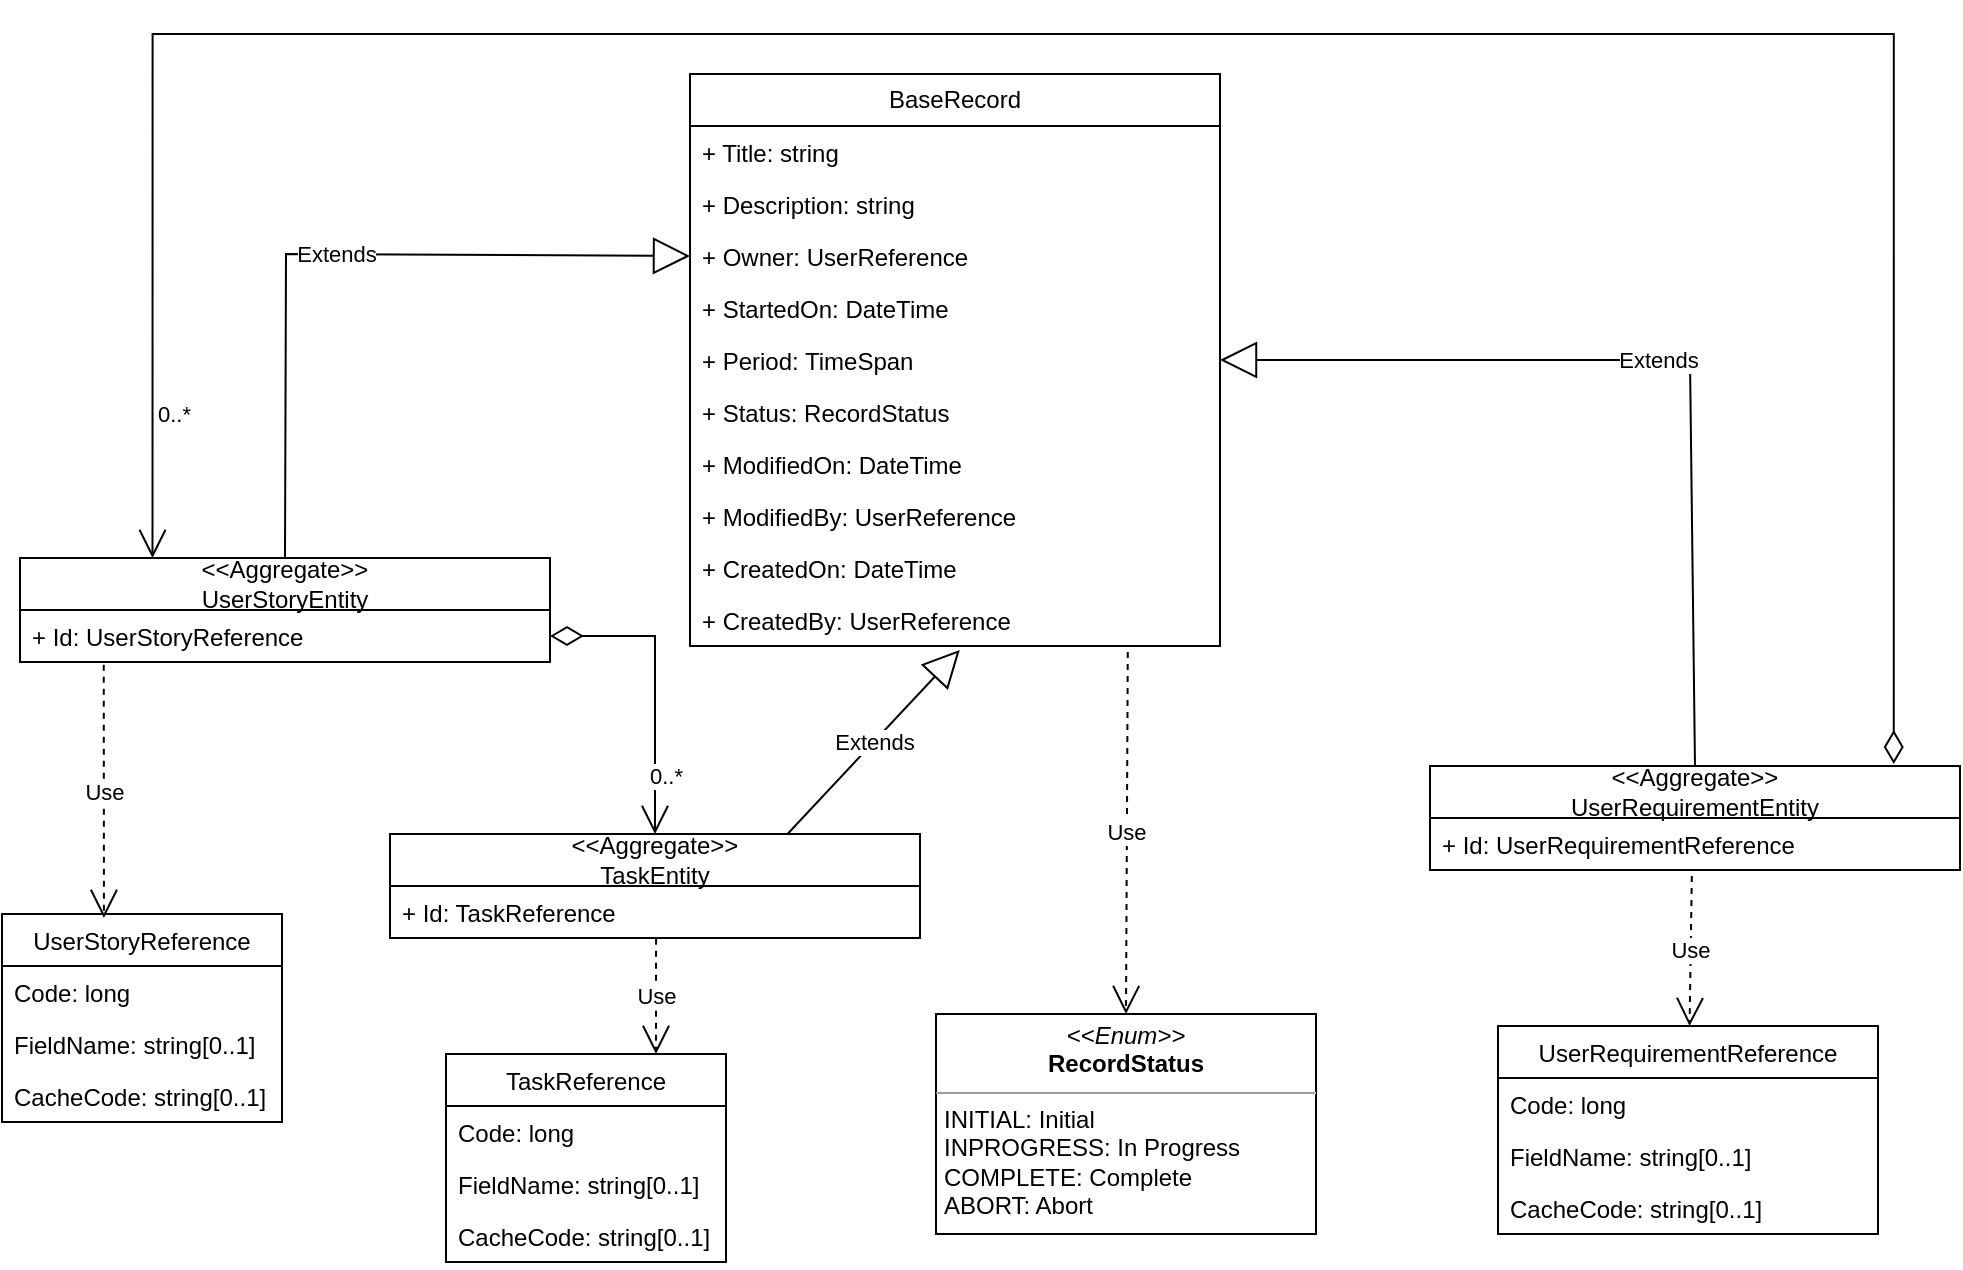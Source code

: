 <mxfile version="26.0.9" pages="2">
  <diagram id="t9QrPsvwLgoqm7C_zOxZ" name="UserRequirement">
    <mxGraphModel dx="1434" dy="2524" grid="1" gridSize="10" guides="1" tooltips="1" connect="1" arrows="1" fold="1" page="1" pageScale="1" pageWidth="1169" pageHeight="827" math="0" shadow="0">
      <root>
        <mxCell id="0" />
        <mxCell id="1" parent="0" />
        <mxCell id="5KSX7YtCixgJLzq_F9OX-1" value="&amp;lt;&amp;lt;Aggregate&amp;gt;&amp;gt;&lt;br&gt;UserStoryEntity" style="swimlane;fontStyle=0;childLayout=stackLayout;horizontal=1;startSize=26;fillColor=none;horizontalStack=0;resizeParent=1;resizeParentMax=0;resizeLast=0;collapsible=1;marginBottom=0;whiteSpace=wrap;html=1;" parent="1" vertex="1">
          <mxGeometry x="105" y="-1358" width="265" height="52" as="geometry">
            <mxRectangle x="140" y="-900" width="190" height="40" as="alternateBounds" />
          </mxGeometry>
        </mxCell>
        <mxCell id="5KSX7YtCixgJLzq_F9OX-2" value="+ Id: UserStoryReference" style="text;strokeColor=none;fillColor=none;align=left;verticalAlign=top;spacingLeft=4;spacingRight=4;overflow=hidden;rotatable=0;points=[[0,0.5],[1,0.5]];portConstraint=eastwest;whiteSpace=wrap;html=1;" parent="5KSX7YtCixgJLzq_F9OX-1" vertex="1">
          <mxGeometry y="26" width="265" height="26" as="geometry" />
        </mxCell>
        <mxCell id="5KSX7YtCixgJLzq_F9OX-13" value="&lt;p style=&quot;margin:0px;margin-top:4px;text-align:center;&quot;&gt;&lt;i&gt;&amp;lt;&amp;lt;Enum&amp;gt;&amp;gt;&lt;/i&gt;&lt;br&gt;&lt;b&gt;RecordStatus&lt;/b&gt;&lt;/p&gt;&lt;hr size=&quot;1&quot;&gt;&lt;p style=&quot;margin:0px;margin-left:4px;&quot;&gt;INITIAL: Initial&lt;/p&gt;&lt;p style=&quot;margin:0px;margin-left:4px;&quot;&gt;INPROGRESS: In Progress&lt;/p&gt;&lt;p style=&quot;margin:0px;margin-left:4px;&quot;&gt;COMPLETE: Complete&lt;/p&gt;&lt;p style=&quot;margin:0px;margin-left:4px;&quot;&gt;ABORT: Abort&lt;/p&gt;&lt;p style=&quot;margin:0px;margin-left:4px;&quot;&gt;&lt;br&gt;&lt;/p&gt;" style="verticalAlign=top;align=left;overflow=fill;fontSize=12;fontFamily=Helvetica;html=1;whiteSpace=wrap;" parent="1" vertex="1">
          <mxGeometry x="563" y="-1130" width="190" height="110" as="geometry" />
        </mxCell>
        <mxCell id="5KSX7YtCixgJLzq_F9OX-14" value="UserStoryReference" style="swimlane;fontStyle=0;childLayout=stackLayout;horizontal=1;startSize=26;fillColor=none;horizontalStack=0;resizeParent=1;resizeParentMax=0;resizeLast=0;collapsible=1;marginBottom=0;" parent="1" vertex="1">
          <mxGeometry x="96" y="-1180" width="140" height="104" as="geometry" />
        </mxCell>
        <mxCell id="5KSX7YtCixgJLzq_F9OX-15" value="Code: long" style="text;strokeColor=none;fillColor=none;align=left;verticalAlign=top;spacingLeft=4;spacingRight=4;overflow=hidden;rotatable=0;points=[[0,0.5],[1,0.5]];portConstraint=eastwest;" parent="5KSX7YtCixgJLzq_F9OX-14" vertex="1">
          <mxGeometry y="26" width="140" height="26" as="geometry" />
        </mxCell>
        <mxCell id="5KSX7YtCixgJLzq_F9OX-16" value="FieldName: string[0..1]" style="text;strokeColor=none;fillColor=none;align=left;verticalAlign=top;spacingLeft=4;spacingRight=4;overflow=hidden;rotatable=0;points=[[0,0.5],[1,0.5]];portConstraint=eastwest;" parent="5KSX7YtCixgJLzq_F9OX-14" vertex="1">
          <mxGeometry y="52" width="140" height="26" as="geometry" />
        </mxCell>
        <mxCell id="5KSX7YtCixgJLzq_F9OX-17" value="CacheCode: string[0..1]" style="text;strokeColor=none;fillColor=none;align=left;verticalAlign=top;spacingLeft=4;spacingRight=4;overflow=hidden;rotatable=0;points=[[0,0.5],[1,0.5]];portConstraint=eastwest;" parent="5KSX7YtCixgJLzq_F9OX-14" vertex="1">
          <mxGeometry y="78" width="140" height="26" as="geometry" />
        </mxCell>
        <mxCell id="5KSX7YtCixgJLzq_F9OX-20" value="&amp;lt;&amp;lt;Aggregate&amp;gt;&amp;gt;&lt;br&gt;TaskEntity" style="swimlane;fontStyle=0;childLayout=stackLayout;horizontal=1;startSize=26;fillColor=none;horizontalStack=0;resizeParent=1;resizeParentMax=0;resizeLast=0;collapsible=1;marginBottom=0;whiteSpace=wrap;html=1;" parent="1" vertex="1">
          <mxGeometry x="290" y="-1220" width="265" height="52" as="geometry" />
        </mxCell>
        <mxCell id="5KSX7YtCixgJLzq_F9OX-21" value="+ Id: TaskReference" style="text;strokeColor=none;fillColor=none;align=left;verticalAlign=top;spacingLeft=4;spacingRight=4;overflow=hidden;rotatable=0;points=[[0,0.5],[1,0.5]];portConstraint=eastwest;whiteSpace=wrap;html=1;" parent="5KSX7YtCixgJLzq_F9OX-20" vertex="1">
          <mxGeometry y="26" width="265" height="26" as="geometry" />
        </mxCell>
        <mxCell id="5KSX7YtCixgJLzq_F9OX-33" value="TaskReference" style="swimlane;fontStyle=0;childLayout=stackLayout;horizontal=1;startSize=26;fillColor=none;horizontalStack=0;resizeParent=1;resizeParentMax=0;resizeLast=0;collapsible=1;marginBottom=0;" parent="1" vertex="1">
          <mxGeometry x="318" y="-1110" width="140" height="104" as="geometry" />
        </mxCell>
        <mxCell id="5KSX7YtCixgJLzq_F9OX-34" value="Code: long" style="text;strokeColor=none;fillColor=none;align=left;verticalAlign=top;spacingLeft=4;spacingRight=4;overflow=hidden;rotatable=0;points=[[0,0.5],[1,0.5]];portConstraint=eastwest;" parent="5KSX7YtCixgJLzq_F9OX-33" vertex="1">
          <mxGeometry y="26" width="140" height="26" as="geometry" />
        </mxCell>
        <mxCell id="5KSX7YtCixgJLzq_F9OX-35" value="FieldName: string[0..1]" style="text;strokeColor=none;fillColor=none;align=left;verticalAlign=top;spacingLeft=4;spacingRight=4;overflow=hidden;rotatable=0;points=[[0,0.5],[1,0.5]];portConstraint=eastwest;" parent="5KSX7YtCixgJLzq_F9OX-33" vertex="1">
          <mxGeometry y="52" width="140" height="26" as="geometry" />
        </mxCell>
        <mxCell id="5KSX7YtCixgJLzq_F9OX-36" value="CacheCode: string[0..1]" style="text;strokeColor=none;fillColor=none;align=left;verticalAlign=top;spacingLeft=4;spacingRight=4;overflow=hidden;rotatable=0;points=[[0,0.5],[1,0.5]];portConstraint=eastwest;" parent="5KSX7YtCixgJLzq_F9OX-33" vertex="1">
          <mxGeometry y="78" width="140" height="26" as="geometry" />
        </mxCell>
        <mxCell id="5KSX7YtCixgJLzq_F9OX-37" value="0..*" style="endArrow=open;html=1;endSize=12;startArrow=diamondThin;startSize=14;startFill=0;edgeStyle=orthogonalEdgeStyle;align=left;verticalAlign=bottom;rounded=0;exitX=1;exitY=0.5;exitDx=0;exitDy=0;entryX=0.5;entryY=0;entryDx=0;entryDy=0;" parent="1" source="5KSX7YtCixgJLzq_F9OX-2" target="5KSX7YtCixgJLzq_F9OX-20" edge="1">
          <mxGeometry x="0.733" y="-5" relative="1" as="geometry">
            <mxPoint x="567.5" y="-1278" as="sourcePoint" />
            <mxPoint x="470" y="-928" as="targetPoint" />
            <mxPoint as="offset" />
          </mxGeometry>
        </mxCell>
        <mxCell id="5KSX7YtCixgJLzq_F9OX-38" value="Use" style="endArrow=open;endSize=12;dashed=1;html=1;rounded=0;entryX=0.364;entryY=0.019;entryDx=0;entryDy=0;exitX=0.158;exitY=1.053;exitDx=0;exitDy=0;entryPerimeter=0;exitPerimeter=0;" parent="1" source="5KSX7YtCixgJLzq_F9OX-2" target="5KSX7YtCixgJLzq_F9OX-14" edge="1">
          <mxGeometry width="160" relative="1" as="geometry">
            <mxPoint x="60" y="-1149" as="sourcePoint" />
            <mxPoint x="30" y="-768" as="targetPoint" />
            <Array as="points" />
          </mxGeometry>
        </mxCell>
        <mxCell id="5KSX7YtCixgJLzq_F9OX-39" value="Use" style="endArrow=open;endSize=12;dashed=1;html=1;rounded=0;exitX=0.502;exitY=1.014;exitDx=0;exitDy=0;entryX=0.75;entryY=0;entryDx=0;entryDy=0;exitPerimeter=0;" parent="1" source="5KSX7YtCixgJLzq_F9OX-21" target="5KSX7YtCixgJLzq_F9OX-33" edge="1">
          <mxGeometry width="160" relative="1" as="geometry">
            <mxPoint x="450" y="-978" as="sourcePoint" />
            <mxPoint x="610" y="-978" as="targetPoint" />
          </mxGeometry>
        </mxCell>
        <mxCell id="B-n4XSUnvpZ0yT4Hbheq-2" value="&amp;lt;&amp;lt;Aggregate&amp;gt;&amp;gt;&lt;br&gt;UserRequirementEntity" style="swimlane;fontStyle=0;childLayout=stackLayout;horizontal=1;startSize=26;fillColor=none;horizontalStack=0;resizeParent=1;resizeParentMax=0;resizeLast=0;collapsible=1;marginBottom=0;whiteSpace=wrap;html=1;" parent="1" vertex="1">
          <mxGeometry x="810" y="-1254" width="265" height="52" as="geometry">
            <mxRectangle x="140" y="-900" width="190" height="40" as="alternateBounds" />
          </mxGeometry>
        </mxCell>
        <mxCell id="B-n4XSUnvpZ0yT4Hbheq-3" value="+ Id: UserRequirementReference" style="text;strokeColor=none;fillColor=none;align=left;verticalAlign=top;spacingLeft=4;spacingRight=4;overflow=hidden;rotatable=0;points=[[0,0.5],[1,0.5]];portConstraint=eastwest;whiteSpace=wrap;html=1;" parent="B-n4XSUnvpZ0yT4Hbheq-2" vertex="1">
          <mxGeometry y="26" width="265" height="26" as="geometry" />
        </mxCell>
        <mxCell id="B-n4XSUnvpZ0yT4Hbheq-39" value="UserRequirementReference" style="swimlane;fontStyle=0;childLayout=stackLayout;horizontal=1;startSize=26;fillColor=none;horizontalStack=0;resizeParent=1;resizeParentMax=0;resizeLast=0;collapsible=1;marginBottom=0;" parent="1" vertex="1">
          <mxGeometry x="844" y="-1124" width="190" height="104" as="geometry" />
        </mxCell>
        <mxCell id="B-n4XSUnvpZ0yT4Hbheq-40" value="Code: long" style="text;strokeColor=none;fillColor=none;align=left;verticalAlign=top;spacingLeft=4;spacingRight=4;overflow=hidden;rotatable=0;points=[[0,0.5],[1,0.5]];portConstraint=eastwest;" parent="B-n4XSUnvpZ0yT4Hbheq-39" vertex="1">
          <mxGeometry y="26" width="190" height="26" as="geometry" />
        </mxCell>
        <mxCell id="B-n4XSUnvpZ0yT4Hbheq-41" value="FieldName: string[0..1]" style="text;strokeColor=none;fillColor=none;align=left;verticalAlign=top;spacingLeft=4;spacingRight=4;overflow=hidden;rotatable=0;points=[[0,0.5],[1,0.5]];portConstraint=eastwest;" parent="B-n4XSUnvpZ0yT4Hbheq-39" vertex="1">
          <mxGeometry y="52" width="190" height="26" as="geometry" />
        </mxCell>
        <mxCell id="B-n4XSUnvpZ0yT4Hbheq-42" value="CacheCode: string[0..1]" style="text;strokeColor=none;fillColor=none;align=left;verticalAlign=top;spacingLeft=4;spacingRight=4;overflow=hidden;rotatable=0;points=[[0,0.5],[1,0.5]];portConstraint=eastwest;" parent="B-n4XSUnvpZ0yT4Hbheq-39" vertex="1">
          <mxGeometry y="78" width="190" height="26" as="geometry" />
        </mxCell>
        <mxCell id="B-n4XSUnvpZ0yT4Hbheq-44" value="Use" style="endArrow=open;endSize=12;dashed=1;html=1;rounded=0;exitX=0.494;exitY=1.115;exitDx=0;exitDy=0;exitPerimeter=0;" parent="1" source="B-n4XSUnvpZ0yT4Hbheq-3" target="B-n4XSUnvpZ0yT4Hbheq-39" edge="1">
          <mxGeometry width="160" relative="1" as="geometry">
            <mxPoint x="1036" y="-1045" as="sourcePoint" />
            <mxPoint x="1045" y="-972" as="targetPoint" />
          </mxGeometry>
        </mxCell>
        <mxCell id="B-n4XSUnvpZ0yT4Hbheq-45" value="BaseRecord" style="swimlane;fontStyle=0;childLayout=stackLayout;horizontal=1;startSize=26;fillColor=none;horizontalStack=0;resizeParent=1;resizeParentMax=0;resizeLast=0;collapsible=1;marginBottom=0;whiteSpace=wrap;html=1;" parent="1" vertex="1">
          <mxGeometry x="440" y="-1600" width="265" height="286" as="geometry">
            <mxRectangle x="140" y="-900" width="190" height="40" as="alternateBounds" />
          </mxGeometry>
        </mxCell>
        <mxCell id="B-n4XSUnvpZ0yT4Hbheq-47" value="+ Title: string" style="text;strokeColor=none;fillColor=none;align=left;verticalAlign=top;spacingLeft=4;spacingRight=4;overflow=hidden;rotatable=0;points=[[0,0.5],[1,0.5]];portConstraint=eastwest;whiteSpace=wrap;html=1;" parent="B-n4XSUnvpZ0yT4Hbheq-45" vertex="1">
          <mxGeometry y="26" width="265" height="26" as="geometry" />
        </mxCell>
        <mxCell id="B-n4XSUnvpZ0yT4Hbheq-48" value="+ Description: string" style="text;strokeColor=none;fillColor=none;align=left;verticalAlign=top;spacingLeft=4;spacingRight=4;overflow=hidden;rotatable=0;points=[[0,0.5],[1,0.5]];portConstraint=eastwest;whiteSpace=wrap;html=1;" parent="B-n4XSUnvpZ0yT4Hbheq-45" vertex="1">
          <mxGeometry y="52" width="265" height="26" as="geometry" />
        </mxCell>
        <mxCell id="B-n4XSUnvpZ0yT4Hbheq-49" value="+ Owner: UserReference" style="text;strokeColor=none;fillColor=none;align=left;verticalAlign=top;spacingLeft=4;spacingRight=4;overflow=hidden;rotatable=0;points=[[0,0.5],[1,0.5]];portConstraint=eastwest;whiteSpace=wrap;html=1;" parent="B-n4XSUnvpZ0yT4Hbheq-45" vertex="1">
          <mxGeometry y="78" width="265" height="26" as="geometry" />
        </mxCell>
        <mxCell id="B-n4XSUnvpZ0yT4Hbheq-50" value="+ StartedOn: DateTime" style="text;strokeColor=none;fillColor=none;align=left;verticalAlign=top;spacingLeft=4;spacingRight=4;overflow=hidden;rotatable=0;points=[[0,0.5],[1,0.5]];portConstraint=eastwest;whiteSpace=wrap;html=1;" parent="B-n4XSUnvpZ0yT4Hbheq-45" vertex="1">
          <mxGeometry y="104" width="265" height="26" as="geometry" />
        </mxCell>
        <mxCell id="B-n4XSUnvpZ0yT4Hbheq-51" value="+ Period: TimeSpan" style="text;strokeColor=none;fillColor=none;align=left;verticalAlign=top;spacingLeft=4;spacingRight=4;overflow=hidden;rotatable=0;points=[[0,0.5],[1,0.5]];portConstraint=eastwest;whiteSpace=wrap;html=1;" parent="B-n4XSUnvpZ0yT4Hbheq-45" vertex="1">
          <mxGeometry y="130" width="265" height="26" as="geometry" />
        </mxCell>
        <mxCell id="B-n4XSUnvpZ0yT4Hbheq-52" value="+ Status: RecordStatus" style="text;strokeColor=none;fillColor=none;align=left;verticalAlign=top;spacingLeft=4;spacingRight=4;overflow=hidden;rotatable=0;points=[[0,0.5],[1,0.5]];portConstraint=eastwest;whiteSpace=wrap;html=1;" parent="B-n4XSUnvpZ0yT4Hbheq-45" vertex="1">
          <mxGeometry y="156" width="265" height="26" as="geometry" />
        </mxCell>
        <mxCell id="B-n4XSUnvpZ0yT4Hbheq-53" value="+ ModifiedOn: DateTime" style="text;strokeColor=none;fillColor=none;align=left;verticalAlign=top;spacingLeft=4;spacingRight=4;overflow=hidden;rotatable=0;points=[[0,0.5],[1,0.5]];portConstraint=eastwest;whiteSpace=wrap;html=1;" parent="B-n4XSUnvpZ0yT4Hbheq-45" vertex="1">
          <mxGeometry y="182" width="265" height="26" as="geometry" />
        </mxCell>
        <mxCell id="B-n4XSUnvpZ0yT4Hbheq-54" value="+ ModifiedBy: UserReference" style="text;strokeColor=none;fillColor=none;align=left;verticalAlign=top;spacingLeft=4;spacingRight=4;overflow=hidden;rotatable=0;points=[[0,0.5],[1,0.5]];portConstraint=eastwest;whiteSpace=wrap;html=1;" parent="B-n4XSUnvpZ0yT4Hbheq-45" vertex="1">
          <mxGeometry y="208" width="265" height="26" as="geometry" />
        </mxCell>
        <mxCell id="B-n4XSUnvpZ0yT4Hbheq-55" value="+ CreatedOn: DateTime" style="text;strokeColor=none;fillColor=none;align=left;verticalAlign=top;spacingLeft=4;spacingRight=4;overflow=hidden;rotatable=0;points=[[0,0.5],[1,0.5]];portConstraint=eastwest;whiteSpace=wrap;html=1;" parent="B-n4XSUnvpZ0yT4Hbheq-45" vertex="1">
          <mxGeometry y="234" width="265" height="26" as="geometry" />
        </mxCell>
        <mxCell id="B-n4XSUnvpZ0yT4Hbheq-56" value="+ CreatedBy: UserReference" style="text;strokeColor=none;fillColor=none;align=left;verticalAlign=top;spacingLeft=4;spacingRight=4;overflow=hidden;rotatable=0;points=[[0,0.5],[1,0.5]];portConstraint=eastwest;whiteSpace=wrap;html=1;" parent="B-n4XSUnvpZ0yT4Hbheq-45" vertex="1">
          <mxGeometry y="260" width="265" height="26" as="geometry" />
        </mxCell>
        <mxCell id="B-n4XSUnvpZ0yT4Hbheq-60" value="Extends" style="endArrow=block;endSize=16;endFill=0;html=1;rounded=0;entryX=1;entryY=0.5;entryDx=0;entryDy=0;exitX=0.5;exitY=0;exitDx=0;exitDy=0;" parent="1" source="B-n4XSUnvpZ0yT4Hbheq-2" target="B-n4XSUnvpZ0yT4Hbheq-51" edge="1">
          <mxGeometry width="160" relative="1" as="geometry">
            <mxPoint x="430" y="-1230" as="sourcePoint" />
            <mxPoint x="590" y="-1230" as="targetPoint" />
            <Array as="points">
              <mxPoint x="940" y="-1457" />
            </Array>
          </mxGeometry>
        </mxCell>
        <mxCell id="B-n4XSUnvpZ0yT4Hbheq-61" value="Extends" style="endArrow=block;endSize=16;endFill=0;html=1;rounded=0;entryX=0;entryY=0.5;entryDx=0;entryDy=0;exitX=0.5;exitY=0;exitDx=0;exitDy=0;" parent="1" source="5KSX7YtCixgJLzq_F9OX-1" target="B-n4XSUnvpZ0yT4Hbheq-49" edge="1">
          <mxGeometry width="160" relative="1" as="geometry">
            <mxPoint x="430" y="-1230" as="sourcePoint" />
            <mxPoint x="590" y="-1230" as="targetPoint" />
            <Array as="points">
              <mxPoint x="238" y="-1510" />
            </Array>
          </mxGeometry>
        </mxCell>
        <mxCell id="B-n4XSUnvpZ0yT4Hbheq-63" value="Extends" style="endArrow=block;endSize=16;endFill=0;html=1;rounded=0;entryX=0.509;entryY=1.077;entryDx=0;entryDy=0;exitX=0.75;exitY=0;exitDx=0;exitDy=0;entryPerimeter=0;" parent="1" source="5KSX7YtCixgJLzq_F9OX-20" target="B-n4XSUnvpZ0yT4Hbheq-56" edge="1">
          <mxGeometry width="160" relative="1" as="geometry">
            <mxPoint x="248" y="-1348" as="sourcePoint" />
            <mxPoint x="450" y="-1499" as="targetPoint" />
            <Array as="points" />
          </mxGeometry>
        </mxCell>
        <mxCell id="B-n4XSUnvpZ0yT4Hbheq-64" value="Use" style="endArrow=open;endSize=12;dashed=1;html=1;rounded=0;entryX=0.5;entryY=0;entryDx=0;entryDy=0;exitX=0.826;exitY=1.115;exitDx=0;exitDy=0;exitPerimeter=0;" parent="1" source="B-n4XSUnvpZ0yT4Hbheq-56" target="5KSX7YtCixgJLzq_F9OX-13" edge="1">
          <mxGeometry width="160" relative="1" as="geometry">
            <mxPoint x="157" y="-1295" as="sourcePoint" />
            <mxPoint x="161" y="-1168" as="targetPoint" />
            <Array as="points" />
          </mxGeometry>
        </mxCell>
        <mxCell id="B-n4XSUnvpZ0yT4Hbheq-65" value="0..*" style="endArrow=open;html=1;endSize=12;startArrow=diamondThin;startSize=14;startFill=0;edgeStyle=orthogonalEdgeStyle;align=left;verticalAlign=bottom;rounded=0;exitX=0.875;exitY=-0.019;exitDx=0;exitDy=0;exitPerimeter=0;entryX=0.25;entryY=0;entryDx=0;entryDy=0;" parent="1" source="B-n4XSUnvpZ0yT4Hbheq-2" target="5KSX7YtCixgJLzq_F9OX-1" edge="1">
          <mxGeometry x="0.916" y="1" relative="1" as="geometry">
            <mxPoint x="380" y="-1309" as="sourcePoint" />
            <mxPoint x="120" y="-1410" as="targetPoint" />
            <mxPoint as="offset" />
            <Array as="points">
              <mxPoint x="1042" y="-1620" />
              <mxPoint x="171" y="-1620" />
            </Array>
          </mxGeometry>
        </mxCell>
      </root>
    </mxGraphModel>
  </diagram>
  <diagram id="zZZVDseGxbEQuREQ_UmV" name="User">
    <mxGraphModel dx="1434" dy="870" grid="1" gridSize="10" guides="1" tooltips="1" connect="1" arrows="1" fold="1" page="1" pageScale="1" pageWidth="1169" pageHeight="827" math="0" shadow="0">
      <root>
        <mxCell id="0" />
        <mxCell id="1" parent="0" />
        <mxCell id="WMNuzHOWVWo6MnIZ1t0b-1" value="UserAspect" style="swimlane;fontStyle=0;childLayout=stackLayout;horizontal=1;startSize=26;fillColor=none;horizontalStack=0;resizeParent=1;resizeParentMax=0;resizeLast=0;collapsible=1;marginBottom=0;" parent="1" vertex="1">
          <mxGeometry x="90" y="300" width="210" height="78" as="geometry" />
        </mxCell>
        <mxCell id="WMNuzHOWVWo6MnIZ1t0b-2" value="Id: UserReference" style="text;strokeColor=none;fillColor=none;align=left;verticalAlign=top;spacingLeft=4;spacingRight=4;overflow=hidden;rotatable=0;points=[[0,0.5],[1,0.5]];portConstraint=eastwest;" parent="WMNuzHOWVWo6MnIZ1t0b-1" vertex="1">
          <mxGeometry y="26" width="210" height="26" as="geometry" />
        </mxCell>
        <mxCell id="WMNuzHOWVWo6MnIZ1t0b-3" value="Name: string" style="text;strokeColor=none;fillColor=none;align=left;verticalAlign=top;spacingLeft=4;spacingRight=4;overflow=hidden;rotatable=0;points=[[0,0.5],[1,0.5]];portConstraint=eastwest;" parent="WMNuzHOWVWo6MnIZ1t0b-1" vertex="1">
          <mxGeometry y="52" width="210" height="26" as="geometry" />
        </mxCell>
        <mxCell id="WMNuzHOWVWo6MnIZ1t0b-4" value="&lt;div&gt;&amp;lt;&amp;lt;Aggreate&amp;gt;&amp;gt;&lt;/div&gt;User" style="html=1;" parent="1" vertex="1">
          <mxGeometry x="90" y="170" width="340" height="50" as="geometry" />
        </mxCell>
        <mxCell id="WMNuzHOWVWo6MnIZ1t0b-5" value="UserReference" style="swimlane;fontStyle=0;childLayout=stackLayout;horizontal=1;startSize=26;fillColor=none;horizontalStack=0;resizeParent=1;resizeParentMax=0;resizeLast=0;collapsible=1;marginBottom=0;" parent="1" vertex="1">
          <mxGeometry x="90" y="455" width="180" height="104" as="geometry">
            <mxRectangle x="490" y="550" width="130" height="26" as="alternateBounds" />
          </mxGeometry>
        </mxCell>
        <mxCell id="WMNuzHOWVWo6MnIZ1t0b-6" value="Code: string" style="text;strokeColor=none;fillColor=none;align=left;verticalAlign=top;spacingLeft=4;spacingRight=4;overflow=hidden;rotatable=0;points=[[0,0.5],[1,0.5]];portConstraint=eastwest;" parent="WMNuzHOWVWo6MnIZ1t0b-5" vertex="1">
          <mxGeometry y="26" width="180" height="26" as="geometry" />
        </mxCell>
        <mxCell id="WMNuzHOWVWo6MnIZ1t0b-7" value="CacheFieldName: string[0..1]" style="text;strokeColor=none;fillColor=none;align=left;verticalAlign=top;spacingLeft=4;spacingRight=4;overflow=hidden;rotatable=0;points=[[0,0.5],[1,0.5]];portConstraint=eastwest;" parent="WMNuzHOWVWo6MnIZ1t0b-5" vertex="1">
          <mxGeometry y="52" width="180" height="26" as="geometry" />
        </mxCell>
        <mxCell id="WMNuzHOWVWo6MnIZ1t0b-8" value="CacheCode: string" style="text;strokeColor=none;fillColor=none;align=left;verticalAlign=top;spacingLeft=4;spacingRight=4;overflow=hidden;rotatable=0;points=[[0,0.5],[1,0.5]];portConstraint=eastwest;" parent="WMNuzHOWVWo6MnIZ1t0b-5" vertex="1">
          <mxGeometry y="78" width="180" height="26" as="geometry" />
        </mxCell>
        <mxCell id="WMNuzHOWVWo6MnIZ1t0b-9" value="1" style="endArrow=open;html=1;endSize=12;startArrow=diamondThin;startSize=14;startFill=0;edgeStyle=orthogonalEdgeStyle;align=left;verticalAlign=bottom;rounded=0;exitX=0.5;exitY=1;exitDx=0;exitDy=0;" parent="1" source="WMNuzHOWVWo6MnIZ1t0b-4" target="WMNuzHOWVWo6MnIZ1t0b-1" edge="1">
          <mxGeometry x="0.709" y="-5" relative="1" as="geometry">
            <mxPoint x="510" y="490" as="sourcePoint" />
            <mxPoint x="670" y="490" as="targetPoint" />
            <mxPoint as="offset" />
          </mxGeometry>
        </mxCell>
        <mxCell id="glWoV0pCKZpBui2NZjs9-2" value="Use" style="endArrow=open;endSize=12;dashed=1;html=1;rounded=0;entryX=0.5;entryY=0;entryDx=0;entryDy=0;exitX=0.414;exitY=1.115;exitDx=0;exitDy=0;exitPerimeter=0;" edge="1" parent="1" source="WMNuzHOWVWo6MnIZ1t0b-3" target="WMNuzHOWVWo6MnIZ1t0b-5">
          <mxGeometry width="160" relative="1" as="geometry">
            <mxPoint x="250" y="400" as="sourcePoint" />
            <mxPoint x="660" y="450" as="targetPoint" />
          </mxGeometry>
        </mxCell>
      </root>
    </mxGraphModel>
  </diagram>
</mxfile>
